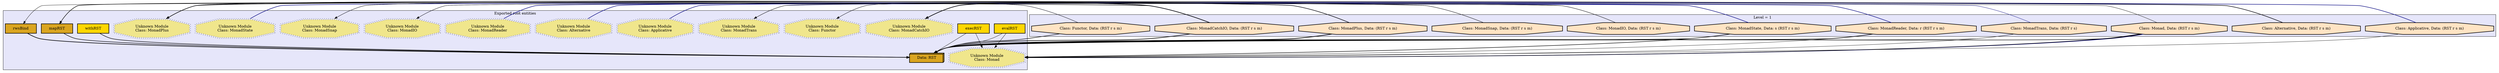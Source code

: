 digraph "Levels within Snap.Snaplet.Internal.RST" {
    node [margin="0.4,0.1"
         ,style=filled];
    subgraph cluster_0 {
        graph [label="Exported root entities"
              ,style=filled
              ,fillcolor=lavender];
        4 [label="Data: RST"
          ,shape=box3d
          ,fillcolor=goldenrod
          ,style="filled,bold"];
        9 [label=evalRST
          ,shape=box
          ,fillcolor=gold
          ,style="filled,bold"];
        10 [label=execRST
           ,shape=box
           ,fillcolor=gold
           ,style="filled,bold"];
        18 [label=mapRST
           ,shape=box
           ,fillcolor=goldenrod
           ,style="filled,bold"];
        25 [label=rwsBind
           ,shape=box
           ,fillcolor=goldenrod
           ,style="filled,bold"];
        27 [label=withRST
           ,shape=box
           ,fillcolor=gold
           ,style="filled,bold"];
        28 [label="Unknown Module\nClass: Applicative"
           ,shape=doubleoctagon
           ,fillcolor=khaki
           ,style="filled,dotted"];
        29 [label="Unknown Module\nClass: Alternative"
           ,shape=doubleoctagon
           ,fillcolor=khaki
           ,style="filled,dotted"];
        30 [label="Unknown Module\nClass: Monad"
           ,shape=doubleoctagon
           ,fillcolor=khaki
           ,style="filled,dotted"];
        31 [label="Unknown Module\nClass: MonadReader"
           ,shape=doubleoctagon
           ,fillcolor=khaki
           ,style="filled,dotted"];
        32 [label="Unknown Module\nClass: MonadCatchIO"
           ,shape=doubleoctagon
           ,fillcolor=khaki
           ,style="filled,dotted"];
        36 [label="Unknown Module\nClass: Functor"
           ,shape=doubleoctagon
           ,fillcolor=khaki
           ,style="filled,dotted"];
        37 [label="Unknown Module\nClass: MonadState"
           ,shape=doubleoctagon
           ,fillcolor=khaki
           ,style="filled,dotted"];
        38 [label="Unknown Module\nClass: MonadTrans"
           ,shape=doubleoctagon
           ,fillcolor=khaki
           ,style="filled,dotted"];
        39 [label="Unknown Module\nClass: MonadIO"
           ,shape=doubleoctagon
           ,fillcolor=khaki
           ,style="filled,dotted"];
        40 [label="Unknown Module\nClass: MonadSnap"
           ,shape=doubleoctagon
           ,fillcolor=khaki
           ,style="filled,dotted"];
        42 [label="Unknown Module\nClass: MonadPlus"
           ,shape=doubleoctagon
           ,fillcolor=khaki
           ,style="filled,dotted"];
    }
    subgraph cluster_1 {
        graph [label="Level = 1"
              ,style=filled
              ,fillcolor=lavender];
        1 [label="Class: Applicative, Data: (RST r s m)"
          ,shape=octagon
          ,fillcolor=bisque
          ,style="filled,bold"];
        2 [label="Class: Alternative, Data: (RST r s m)"
          ,shape=octagon
          ,fillcolor=bisque
          ,style="filled,bold"];
        3 [label="Class: Monad, Data: (RST r s m)"
          ,shape=octagon
          ,fillcolor=bisque
          ,style="filled,bold"];
        5 [label="Class: MonadReader, Data: r (RST r s m)"
          ,shape=octagon
          ,fillcolor=bisque
          ,style="filled,bold"];
        6 [label="Class: MonadCatchIO, Data: (RST r s m)"
          ,shape=octagon
          ,fillcolor=bisque
          ,style="filled,bold"];
        12 [label="Class: Functor, Data: (RST r s m)"
           ,shape=octagon
           ,fillcolor=bisque
           ,style="filled,bold"];
        13 [label="Class: MonadState, Data: s (RST r s m)"
           ,shape=octagon
           ,fillcolor=bisque
           ,style="filled,bold"];
        14 [label="Class: MonadTrans, Data: (RST r s)"
           ,shape=octagon
           ,fillcolor=bisque
           ,style="filled,bold"];
        15 [label="Class: MonadIO, Data: (RST r s m)"
           ,shape=octagon
           ,fillcolor=bisque
           ,style="filled,bold"];
        16 [label="Class: MonadSnap, Data: (RST r s m)"
           ,shape=octagon
           ,fillcolor=bisque
           ,style="filled,bold"];
        19 [label="Class: MonadPlus, Data: (RST r s m)"
           ,shape=octagon
           ,fillcolor=bisque
           ,style="filled,bold"];
    }
    1 -> 30 [penwidth=1
            ,color=black];
    2 -> 42 [penwidth=1.6931471805599454
            ,color=black];
    3 -> 4 [penwidth=1.6931471805599454
           ,color=black];
    3 -> 25 [penwidth=1
            ,color=black];
    3 -> 30 [penwidth=1.6931471805599454
            ,color=black];
    5 -> 4 [penwidth=2.09861228866811
           ,color=black];
    5 -> 30 [penwidth=1
            ,color=black];
    6 -> 4 [penwidth=2.09861228866811
           ,color=black];
    6 -> 18 [penwidth=1.6931471805599454
            ,color=black];
    6 -> 32 [penwidth=2.09861228866811
            ,color=black];
    9 -> 4 [penwidth=1,color=black];
    9 -> 30 [penwidth=1
            ,color=black];
    10 -> 4 [penwidth=1
            ,color=black];
    10 -> 30 [penwidth=1
             ,color=black];
    12 -> 4 [penwidth=1.6931471805599454
            ,color=black];
    12 -> 36 [penwidth=1
             ,color=black];
    13 -> 4 [penwidth=1.6931471805599454
            ,color=black];
    13 -> 30 [penwidth=1.6931471805599454
             ,color=black];
    14 -> 4 [penwidth=1
            ,color=black];
    14 -> 30 [penwidth=1
             ,color=black];
    15 -> 38 [penwidth=1
             ,color=black];
    15 -> 39 [penwidth=1
             ,color=black];
    16 -> 38 [penwidth=1
             ,color=black];
    16 -> 40 [penwidth=1
             ,color=black];
    18 -> 4 [penwidth=1.6931471805599454
            ,color=black];
    19 -> 4 [penwidth=2.386294361119891
            ,color=black];
    19 -> 42 [penwidth=1.6931471805599454
             ,color=black];
    25 -> 4 [penwidth=2.09861228866811
            ,color=black];
    27 -> 4 [penwidth=1.6931471805599454
            ,color=black];
    28 -> 1 [penwidth=1.6931471805599454
            ,color=navy
            ,dir=none];
    29 -> 2 [penwidth=1.6931471805599454
            ,color=navy
            ,dir=none];
    30 -> 3 [penwidth=2.09861228866811
            ,color=navy
            ,dir=none];
    31 -> 5 [penwidth=1.6931471805599454
            ,color=navy
            ,dir=none];
    32 -> 6 [penwidth=2.09861228866811
            ,color=navy
            ,dir=none];
    36 -> 12 [penwidth=1
             ,color=navy
             ,dir=none];
    37 -> 13 [penwidth=1.6931471805599454
             ,color=navy
             ,dir=none];
    38 -> 14 [penwidth=1
             ,color=navy
             ,dir=none];
    39 -> 15 [penwidth=1
             ,color=navy
             ,dir=none];
    40 -> 16 [penwidth=1
             ,color=navy
             ,dir=none];
    42 -> 19 [penwidth=1.6931471805599454
             ,color=navy
             ,dir=none];
}
